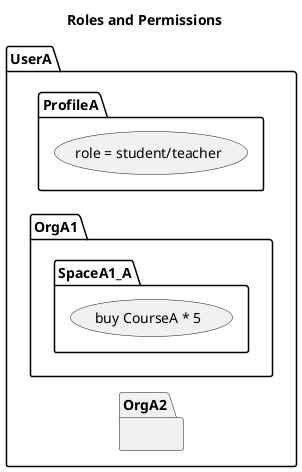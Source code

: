 @startuml
title "Roles and Permissions"

left to right direction


package UserA {
  package ProfileA {
    usecase studentRole as "
      role = student/teacher
    "
  }

  package OrgA1 {
    package SpaceA1_A {
      usecase CourseA as "
        buy CourseA * 5
      "
    }
  }

  package OrgA2 {

  }
}

' package Roles {
'   usecase studentRole as "
'     student
'     ---
'     sign up, a basic user
'   "

'   usecase teacherRole as "
'     teacher
'   "

'   usecase orginizationRole as "
'     orginization
'   "
' }

' package Permissions {
'   usecase buyOne as "
'     buy one license of a course
'   "

'   usecase teacherP as "
'     teacher
'     ---
'     1. create spaces; 
'     2. invite user to his course;
'     3. invite user to his spaces;
'   "

'   usecase buyMore as "
'     buy one more licenses of a course
'     ---
'     1. buy more licenses;
'     2. give licenses to his members;
'   "
' }

' studentRole --> buyOne
' teacherRole --> buyOne
' teacherRole --> teacherP
' teacherRole --+ buyMore
' orginizationRole --> buyMore

' studentRole -> teacherRole : finish sign up on stripe
' teacherRole -> orginizationRole : TODO...

@enduml